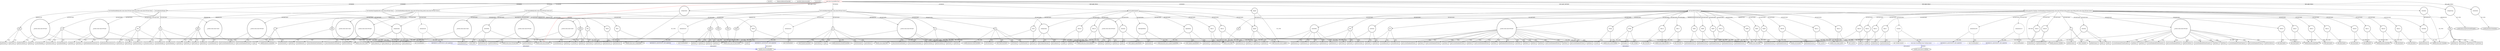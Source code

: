 digraph {
baseInfo[graphId=811,category="extension_graph",isAnonymous=false,possibleRelation=true]
frameworkRelatedTypesInfo[0="javafx.scene.chart.XYChart"]
possibleCollaborationsInfo[0="811~OVERRIDING_METHOD_DECLARATION-INSTANTIATION-~javafx.scene.chart.XYChart ~javafx.event.EventHandler ~false~true",1="811~OVERRIDING_METHOD_DECLARATION-INSTANTIATION-~javafx.scene.chart.XYChart ~javafx.scene.layout.GridPane ~false~false",2="811~CLIENT_METHOD_DECLARATION-INSTANTIATION-~javafx.scene.chart.XYChart ~javafx.event.EventHandler ~false~true"]
locationInfo[projectName="LichuanLu-ShunUI-FX",filePath="/LichuanLu-ShunUI-FX/ShunUI-FX-master/src/view/chart/StackedBarChart.java",contextSignature="StackedBarChart",graphId="811"]
0[label="view.chart.StackedBarChart",vertexType="ROOT_CLIENT_CLASS_DECLARATION",isFrameworkType=false,color=red]
1[label="javafx.scene.chart.XYChart",vertexType="FRAMEWORK_CLASS_TYPE",isFrameworkType=true,peripheries=2]
2[label="categoryAxis",vertexType="FIELD_DECLARATION",isFrameworkType=true,peripheries=2,shape=circle]
3[label="javafx.scene.chart.CategoryAxis",vertexType="FRAMEWORK_CLASS_TYPE",isFrameworkType=true,peripheries=2]
4[label="categoryGap",vertexType="FIELD_DECLARATION",isFrameworkType=true,peripheries=2,shape=circle]
5[label="javafx.beans.property.DoubleProperty",vertexType="FRAMEWORK_CLASS_TYPE",isFrameworkType=true,peripheries=2]
6[label="legend",vertexType="FIELD_DECLARATION",isFrameworkType=true,peripheries=2,shape=circle]
7[label="com.sun.javafx.charts.Legend",vertexType="FRAMEWORK_CLASS_TYPE",isFrameworkType=true,peripheries=2]
8[label="orientation",vertexType="FIELD_DECLARATION",isFrameworkType=true,peripheries=2,shape=circle]
9[label="javafx.geometry.Orientation",vertexType="FRAMEWORK_CLASS_TYPE",isFrameworkType=true,peripheries=2]
10[label="valueAxis",vertexType="FIELD_DECLARATION",isFrameworkType=true,peripheries=2,shape=circle]
11[label="javafx.scene.chart.ValueAxis",vertexType="FRAMEWORK_CLASS_TYPE",isFrameworkType=true,peripheries=2]
12[label="void dataItemAdded(javafx.scene.chart.XYChart.Series,int,javafx.scene.chart.XYChart.Data)",vertexType="OVERRIDING_METHOD_DECLARATION",isFrameworkType=false,shape=box]
13[label="series",vertexType="PARAMETER_DECLARATION",isFrameworkType=true,peripheries=2]
14[label="javafx.scene.chart.XYChart.Series",vertexType="FRAMEWORK_CLASS_TYPE",isFrameworkType=true,peripheries=2]
15[label="item",vertexType="PARAMETER_DECLARATION",isFrameworkType=true,peripheries=2]
16[label="javafx.scene.chart.XYChart.Data",vertexType="FRAMEWORK_CLASS_TYPE",isFrameworkType=true,peripheries=2]
18[label="getXValue()",vertexType="INSIDE_CALL",isFrameworkType=true,peripheries=2,shape=box]
20[label="getYValue()",vertexType="INSIDE_CALL",isFrameworkType=true,peripheries=2,shape=box]
21[label="_:javafx.scene.chart.XYChart",vertexType="VARIABLE_EXPRESION",isFrameworkType=true,peripheries=2,shape=circle]
22[label="getData()",vertexType="INSIDE_CALL",isFrameworkType=true,peripheries=2,shape=box]
24[label="_:javafx.scene.chart.Chart",vertexType="VARIABLE_EXPRESION",isFrameworkType=true,peripheries=2,shape=circle]
26[label="javafx.scene.chart.Chart",vertexType="FRAMEWORK_CLASS_TYPE",isFrameworkType=true,peripheries=2]
25[label="shouldAnimate()",vertexType="INSIDE_CALL",isFrameworkType=true,peripheries=2,shape=box]
28[label="getPlotChildren()",vertexType="INSIDE_CALL",isFrameworkType=true,peripheries=2,shape=box]
29[label="void dataItemRemoved(javafx.scene.chart.XYChart.Data,javafx.scene.chart.XYChart.Series)",vertexType="OVERRIDING_METHOD_DECLARATION",isFrameworkType=false,shape=box]
30[label="item",vertexType="PARAMETER_DECLARATION",isFrameworkType=true,peripheries=2]
32[label="series",vertexType="PARAMETER_DECLARATION",isFrameworkType=true,peripheries=2]
35[label="getNode()",vertexType="INSIDE_CALL",isFrameworkType=true,peripheries=2,shape=box]
36[label="_:javafx.scene.chart.Chart",vertexType="VARIABLE_EXPRESION",isFrameworkType=true,peripheries=2,shape=circle]
37[label="shouldAnimate()",vertexType="INSIDE_CALL",isFrameworkType=true,peripheries=2,shape=box]
39[label="t",vertexType="VARIABLE_EXPRESION",isFrameworkType=true,peripheries=2,shape=circle]
41[label="javafx.animation.Animation",vertexType="FRAMEWORK_CLASS_TYPE",isFrameworkType=true,peripheries=2]
40[label="setOnFinished()",vertexType="INSIDE_CALL",isFrameworkType=true,peripheries=2,shape=box]
43[label="anonymous8",vertexType="VARIABLE_EXPRESION",isFrameworkType=false,shape=circle]
44[label="REFERENCE_ANONYMOUS_DECLARATION",vertexType="REFERENCE_ANONYMOUS_DECLARATION",isFrameworkType=false,color=blue]
45[label="javafx.event.EventHandler",vertexType="FRAMEWORK_INTERFACE_TYPE",isFrameworkType=true,peripheries=2]
42[label="new EventHandler()",vertexType="CONSTRUCTOR_CALL",isFrameworkType=false]
46[label="_:javafx.scene.chart.XYChart",vertexType="VARIABLE_EXPRESION",isFrameworkType=true,peripheries=2,shape=circle]
47[label="removeDataItemFromDisplay()",vertexType="INSIDE_CALL",isFrameworkType=true,peripheries=2,shape=box]
50[label="play()",vertexType="INSIDE_CALL",isFrameworkType=true,peripheries=2,shape=box]
52[label="getPlotChildren()",vertexType="INSIDE_CALL",isFrameworkType=true,peripheries=2,shape=box]
54[label="removeDataItemFromDisplay()",vertexType="INSIDE_CALL",isFrameworkType=true,peripheries=2,shape=box]
55[label="void dataItemChanged(javafx.scene.chart.XYChart.Data)",vertexType="OVERRIDING_METHOD_DECLARATION",isFrameworkType=false,shape=box]
56[label="item",vertexType="PARAMETER_DECLARATION",isFrameworkType=true,peripheries=2]
59[label="getYValue()",vertexType="INSIDE_CALL",isFrameworkType=true,peripheries=2,shape=box]
60[label="_:javafx.scene.chart.XYChart",vertexType="VARIABLE_EXPRESION",isFrameworkType=true,peripheries=2,shape=circle]
61[label="getCurrentDisplayedYValue()",vertexType="INSIDE_CALL",isFrameworkType=true,peripheries=2,shape=box]
64[label="getXValue()",vertexType="INSIDE_CALL",isFrameworkType=true,peripheries=2,shape=box]
66[label="getCurrentDisplayedXValue()",vertexType="INSIDE_CALL",isFrameworkType=true,peripheries=2,shape=box]
67[label="VAR17",vertexType="VARIABLE_EXPRESION",isFrameworkType=true,peripheries=2,shape=circle]
69[label="javafx.scene.Node",vertexType="FRAMEWORK_CLASS_TYPE",isFrameworkType=true,peripheries=2]
68[label="getStyleClass()",vertexType="INSIDE_CALL",isFrameworkType=true,peripheries=2,shape=box]
71[label="getNode()",vertexType="INSIDE_CALL",isFrameworkType=true,peripheries=2,shape=box]
72[label="VAR19",vertexType="VARIABLE_EXPRESION",isFrameworkType=true,peripheries=2,shape=circle]
73[label="getStyleClass()",vertexType="INSIDE_CALL",isFrameworkType=true,peripheries=2,shape=box]
76[label="getNode()",vertexType="INSIDE_CALL",isFrameworkType=true,peripheries=2,shape=box]
77[label="void seriesAdded(javafx.scene.chart.XYChart.Series,int)",vertexType="OVERRIDING_METHOD_DECLARATION",isFrameworkType=false,shape=box]
78[label="series",vertexType="PARAMETER_DECLARATION",isFrameworkType=true,peripheries=2]
81[label="getData()",vertexType="INSIDE_CALL",isFrameworkType=true,peripheries=2,shape=box]
83[label="getData()",vertexType="INSIDE_CALL",isFrameworkType=true,peripheries=2,shape=box]
84[label="item",vertexType="VARIABLE_EXPRESION",isFrameworkType=true,peripheries=2,shape=circle]
85[label="getXValue()",vertexType="INSIDE_CALL",isFrameworkType=true,peripheries=2,shape=box]
88[label="getYValue()",vertexType="INSIDE_CALL",isFrameworkType=true,peripheries=2,shape=box]
89[label="_:javafx.scene.chart.Chart",vertexType="VARIABLE_EXPRESION",isFrameworkType=true,peripheries=2,shape=circle]
90[label="shouldAnimate()",vertexType="INSIDE_CALL",isFrameworkType=true,peripheries=2,shape=box]
92[label="_:javafx.scene.chart.XYChart",vertexType="VARIABLE_EXPRESION",isFrameworkType=true,peripheries=2,shape=circle]
93[label="getPlotChildren()",vertexType="INSIDE_CALL",isFrameworkType=true,peripheries=2,shape=box]
96[label="seriesPath",vertexType="VARIABLE_EXPRESION",isFrameworkType=true,peripheries=2,shape=circle]
97[label="javafx.scene.shape.Path",vertexType="FRAMEWORK_CLASS_TYPE",isFrameworkType=true,peripheries=2]
95[label="new Path()",vertexType="CONSTRUCTOR_CALL",isFrameworkType=true,peripheries=2]
98[label="VAR28",vertexType="VARIABLE_EXPRESION",isFrameworkType=true,peripheries=2,shape=circle]
100[label="javafx.collections.ObservableList",vertexType="FRAMEWORK_INTERFACE_TYPE",isFrameworkType=true,peripheries=2]
99[label="setAll()",vertexType="INSIDE_CALL",isFrameworkType=true,peripheries=2,shape=box]
102[label="getStyleClass()",vertexType="INSIDE_CALL",isFrameworkType=true,peripheries=2,shape=box]
104[label="setNode()",vertexType="INSIDE_CALL",isFrameworkType=true,peripheries=2,shape=box]
106[label="getPlotChildren()",vertexType="INSIDE_CALL",isFrameworkType=true,peripheries=2,shape=box]
107[label="void seriesRemoved(javafx.scene.chart.XYChart.Series)",vertexType="OVERRIDING_METHOD_DECLARATION",isFrameworkType=false,shape=box]
108[label="series",vertexType="PARAMETER_DECLARATION",isFrameworkType=true,peripheries=2]
110[label="_:javafx.scene.chart.Chart",vertexType="VARIABLE_EXPRESION",isFrameworkType=true,peripheries=2,shape=circle]
111[label="shouldAnimate()",vertexType="INSIDE_CALL",isFrameworkType=true,peripheries=2,shape=box]
114[label="pt",vertexType="VARIABLE_EXPRESION",isFrameworkType=true,peripheries=2,shape=circle]
115[label="javafx.animation.ParallelTransition",vertexType="FRAMEWORK_CLASS_TYPE",isFrameworkType=true,peripheries=2]
113[label="new ParallelTransition()",vertexType="CONSTRUCTOR_CALL",isFrameworkType=true,peripheries=2]
117[label="setOnFinished()",vertexType="INSIDE_CALL",isFrameworkType=true,peripheries=2,shape=box]
119[label="anonymous35",vertexType="VARIABLE_EXPRESION",isFrameworkType=false,shape=circle]
120[label="REFERENCE_ANONYMOUS_DECLARATION",vertexType="REFERENCE_ANONYMOUS_DECLARATION",isFrameworkType=false,color=blue]
118[label="new EventHandler()",vertexType="CONSTRUCTOR_CALL",isFrameworkType=false]
122[label="_:javafx.scene.chart.XYChart",vertexType="VARIABLE_EXPRESION",isFrameworkType=true,peripheries=2,shape=circle]
123[label="removeSeriesFromDisplay()",vertexType="INSIDE_CALL",isFrameworkType=true,peripheries=2,shape=box]
126[label="getData()",vertexType="INSIDE_CALL",isFrameworkType=true,peripheries=2,shape=box]
127[label="d",vertexType="VARIABLE_EXPRESION",isFrameworkType=true,peripheries=2,shape=circle]
128[label="getNode()",vertexType="INSIDE_CALL",isFrameworkType=true,peripheries=2,shape=box]
131[label="getData()",vertexType="INSIDE_CALL",isFrameworkType=true,peripheries=2,shape=box]
133[label="getData()",vertexType="INSIDE_CALL",isFrameworkType=true,peripheries=2,shape=box]
135[label="getChildren()",vertexType="INSIDE_CALL",isFrameworkType=true,peripheries=2,shape=box]
137[label="ft",vertexType="VARIABLE_EXPRESION",isFrameworkType=true,peripheries=2,shape=circle]
138[label="javafx.animation.FadeTransition",vertexType="FRAMEWORK_CLASS_TYPE",isFrameworkType=true,peripheries=2]
136[label="new FadeTransition()",vertexType="CONSTRUCTOR_CALL",isFrameworkType=true,peripheries=2]
139[label="Duration",vertexType="VARIABLE_EXPRESION",isFrameworkType=true,peripheries=2,shape=circle]
141[label="javafx.util.Duration",vertexType="FRAMEWORK_CLASS_TYPE",isFrameworkType=true,peripheries=2]
140[label="millis()",vertexType="INSIDE_CALL",isFrameworkType=true,peripheries=2,shape=box]
143[label="setFromValue()",vertexType="INSIDE_CALL",isFrameworkType=true,peripheries=2,shape=box]
145[label="setToValue()",vertexType="INSIDE_CALL",isFrameworkType=true,peripheries=2,shape=box]
147[label="setOnFinished()",vertexType="INSIDE_CALL",isFrameworkType=true,peripheries=2,shape=box]
149[label="anonymous47",vertexType="VARIABLE_EXPRESION",isFrameworkType=false,shape=circle]
150[label="REFERENCE_ANONYMOUS_DECLARATION",vertexType="REFERENCE_ANONYMOUS_DECLARATION",isFrameworkType=false,color=blue]
148[label="new EventHandler()",vertexType="CONSTRUCTOR_CALL",isFrameworkType=false]
153[label="getPlotChildren()",vertexType="INSIDE_CALL",isFrameworkType=true,peripheries=2,shape=box]
155[label="getChildren()",vertexType="INSIDE_CALL",isFrameworkType=true,peripheries=2,shape=box]
157[label="play()",vertexType="INSIDE_CALL",isFrameworkType=true,peripheries=2,shape=box]
159[label="getData()",vertexType="INSIDE_CALL",isFrameworkType=true,peripheries=2,shape=box]
161[label="getNode()",vertexType="INSIDE_CALL",isFrameworkType=true,peripheries=2,shape=box]
163[label="getPlotChildren()",vertexType="INSIDE_CALL",isFrameworkType=true,peripheries=2,shape=box]
165[label="removeSeriesFromDisplay()",vertexType="INSIDE_CALL",isFrameworkType=true,peripheries=2,shape=box]
166[label="void updateAxisRange()",vertexType="OVERRIDING_METHOD_DECLARATION",isFrameworkType=false,shape=box]
167[label="_:javafx.scene.chart.XYChart",vertexType="VARIABLE_EXPRESION",isFrameworkType=true,peripheries=2,shape=circle]
168[label="getXAxis()",vertexType="INSIDE_CALL",isFrameworkType=true,peripheries=2,shape=box]
171[label="getYAxis()",vertexType="INSIDE_CALL",isFrameworkType=true,peripheries=2,shape=box]
172[label="xa",vertexType="VARIABLE_EXPRESION",isFrameworkType=true,peripheries=2,shape=circle]
174[label="javafx.scene.chart.Axis",vertexType="FRAMEWORK_CLASS_TYPE",isFrameworkType=true,peripheries=2]
173[label="isAutoRanging()",vertexType="INSIDE_CALL",isFrameworkType=true,peripheries=2,shape=box]
175[label="categoryAxis",vertexType="VARIABLE_EXPRESION",isFrameworkType=true,peripheries=2,shape=circle]
176[label="getCategories()",vertexType="INSIDE_CALL",isFrameworkType=true,peripheries=2,shape=box]
179[label="getCategories()",vertexType="INSIDE_CALL",isFrameworkType=true,peripheries=2,shape=box]
181[label="getDisplayedSeriesIterator()",vertexType="INSIDE_CALL",isFrameworkType=true,peripheries=2,shape=box]
183[label="toNumericValue()",vertexType="INSIDE_CALL",isFrameworkType=true,peripheries=2,shape=box]
184[label="item",vertexType="VARIABLE_EXPRESION",isFrameworkType=true,peripheries=2,shape=circle]
185[label="getXValue()",vertexType="INSIDE_CALL",isFrameworkType=true,peripheries=2,shape=box]
188[label="invalidateRange()",vertexType="INSIDE_CALL",isFrameworkType=true,peripheries=2,shape=box]
189[label="ya",vertexType="VARIABLE_EXPRESION",isFrameworkType=true,peripheries=2,shape=circle]
190[label="isAutoRanging()",vertexType="INSIDE_CALL",isFrameworkType=true,peripheries=2,shape=box]
193[label="getCategories()",vertexType="INSIDE_CALL",isFrameworkType=true,peripheries=2,shape=box]
195[label="getCategories()",vertexType="INSIDE_CALL",isFrameworkType=true,peripheries=2,shape=box]
197[label="getDisplayedSeriesIterator()",vertexType="INSIDE_CALL",isFrameworkType=true,peripheries=2,shape=box]
199[label="toNumericValue()",vertexType="INSIDE_CALL",isFrameworkType=true,peripheries=2,shape=box]
201[label="getYValue()",vertexType="INSIDE_CALL",isFrameworkType=true,peripheries=2,shape=box]
203[label="getExtraValue()",vertexType="INSIDE_CALL",isFrameworkType=true,peripheries=2,shape=box]
205[label="invalidateRange()",vertexType="INSIDE_CALL",isFrameworkType=true,peripheries=2,shape=box]
206[label="void layoutPlotChildren()",vertexType="OVERRIDING_METHOD_DECLARATION",isFrameworkType=false,shape=box]
207[label="categoryAxis",vertexType="VARIABLE_EXPRESION",isFrameworkType=true,peripheries=2,shape=circle]
208[label="getCategorySpacing()",vertexType="INSIDE_CALL",isFrameworkType=true,peripheries=2,shape=box]
210[label="valueAxis",vertexType="VARIABLE_EXPRESION",isFrameworkType=true,peripheries=2,shape=circle]
211[label="getZeroPosition()",vertexType="INSIDE_CALL",isFrameworkType=true,peripheries=2,shape=box]
213[label="_:javafx.scene.chart.XYChart",vertexType="VARIABLE_EXPRESION",isFrameworkType=true,peripheries=2,shape=circle]
214[label="getData()",vertexType="INSIDE_CALL",isFrameworkType=true,peripheries=2,shape=box]
217[label="getData()",vertexType="INSIDE_CALL",isFrameworkType=true,peripheries=2,shape=box]
218[label="catSeries",vertexType="VARIABLE_EXPRESION",isFrameworkType=true,peripheries=2,shape=circle]
219[label="getNode()",vertexType="INSIDE_CALL",isFrameworkType=true,peripheries=2,shape=box]
222[label="getNode()",vertexType="INSIDE_CALL",isFrameworkType=true,peripheries=2,shape=box]
223[label="seriesPath",vertexType="VARIABLE_EXPRESION",isFrameworkType=true,peripheries=2,shape=circle]
224[label="getElements()",vertexType="INSIDE_CALL",isFrameworkType=true,peripheries=2,shape=box]
227[label="getCategories()",vertexType="INSIDE_CALL",isFrameworkType=true,peripheries=2,shape=box]
229[label="getDisplayedSeriesIterator()",vertexType="INSIDE_CALL",isFrameworkType=true,peripheries=2,shape=box]
230[label="VAR81",vertexType="VARIABLE_EXPRESION",isFrameworkType=true,peripheries=2,shape=circle]
231[label="getDisplayPosition()",vertexType="INSIDE_CALL",isFrameworkType=true,peripheries=2,shape=box]
234[label="getXAxis()",vertexType="INSIDE_CALL",isFrameworkType=true,peripheries=2,shape=box]
236[label="getCurrentDisplayedXValue()",vertexType="INSIDE_CALL",isFrameworkType=true,peripheries=2,shape=box]
237[label="VAR84",vertexType="VARIABLE_EXPRESION",isFrameworkType=true,peripheries=2,shape=circle]
238[label="getDisplayPosition()",vertexType="INSIDE_CALL",isFrameworkType=true,peripheries=2,shape=box]
241[label="getYAxis()",vertexType="INSIDE_CALL",isFrameworkType=true,peripheries=2,shape=box]
243[label="getCurrentDisplayedYValue()",vertexType="INSIDE_CALL",isFrameworkType=true,peripheries=2,shape=box]
244[label="item",vertexType="VARIABLE_EXPRESION",isFrameworkType=true,peripheries=2,shape=circle]
245[label="getNode()",vertexType="INSIDE_CALL",isFrameworkType=true,peripheries=2,shape=box]
248[label="getExtraValue()",vertexType="INSIDE_CALL",isFrameworkType=true,peripheries=2,shape=box]
249[label="VAR89",vertexType="VARIABLE_EXPRESION",isFrameworkType=true,peripheries=2,shape=circle]
250[label="getDisplayPosition()",vertexType="INSIDE_CALL",isFrameworkType=true,peripheries=2,shape=box]
253[label="getXAxis()",vertexType="INSIDE_CALL",isFrameworkType=true,peripheries=2,shape=box]
255[label="getCurrentDisplayedXValue()",vertexType="INSIDE_CALL",isFrameworkType=true,peripheries=2,shape=box]
256[label="VAR92",vertexType="VARIABLE_EXPRESION",isFrameworkType=true,peripheries=2,shape=circle]
257[label="getDisplayPosition()",vertexType="INSIDE_CALL",isFrameworkType=true,peripheries=2,shape=box]
260[label="getYAxis()",vertexType="INSIDE_CALL",isFrameworkType=true,peripheries=2,shape=box]
262[label="getCurrentDisplayedYValue()",vertexType="INSIDE_CALL",isFrameworkType=true,peripheries=2,shape=box]
263[label="VAR95",vertexType="VARIABLE_EXPRESION",isFrameworkType=true,peripheries=2,shape=circle]
264[label="getDisplayPosition()",vertexType="INSIDE_CALL",isFrameworkType=true,peripheries=2,shape=box]
267[label="getYAxis()",vertexType="INSIDE_CALL",isFrameworkType=true,peripheries=2,shape=box]
269[label="getCurrentDisplayedYValue()",vertexType="INSIDE_CALL",isFrameworkType=true,peripheries=2,shape=box]
270[label="VAR98",vertexType="VARIABLE_EXPRESION",isFrameworkType=true,peripheries=2,shape=circle]
271[label="getDisplayPosition()",vertexType="INSIDE_CALL",isFrameworkType=true,peripheries=2,shape=box]
274[label="getXAxis()",vertexType="INSIDE_CALL",isFrameworkType=true,peripheries=2,shape=box]
276[label="getCurrentDisplayedXValue()",vertexType="INSIDE_CALL",isFrameworkType=true,peripheries=2,shape=box]
277[label="bar",vertexType="VARIABLE_EXPRESION",isFrameworkType=true,peripheries=2,shape=circle]
278[label="resizeRelocate()",vertexType="INSIDE_CALL",isFrameworkType=true,peripheries=2,shape=box]
281[label="resizeRelocate()",vertexType="INSIDE_CALL",isFrameworkType=true,peripheries=2,shape=box]
283[label="tooltip",vertexType="VARIABLE_EXPRESION",isFrameworkType=true,peripheries=2,shape=circle]
284[label="javafx.scene.control.Tooltip",vertexType="FRAMEWORK_CLASS_TYPE",isFrameworkType=true,peripheries=2]
282[label="new Tooltip()",vertexType="CONSTRUCTOR_CALL",isFrameworkType=true,peripheries=2]
286[label="tcontent",vertexType="VARIABLE_EXPRESION",isFrameworkType=false,shape=circle]
287[label="view.chart.StackedBarChart.TooltipContent",vertexType="REFERENCE_CLIENT_CLASS_DECLARATION",isFrameworkType=false,color=blue]
288[label="javafx.scene.layout.GridPane",vertexType="FRAMEWORK_CLASS_TYPE",isFrameworkType=true,peripheries=2]
285[label="new TooltipContent()",vertexType="CONSTRUCTOR_CALL",isFrameworkType=false]
290[label="getYValue()",vertexType="INSIDE_CALL",isFrameworkType=true,peripheries=2,shape=box]
292[label="setGraphic()",vertexType="INSIDE_CALL",isFrameworkType=true,peripheries=2,shape=box]
293[label="Tooltip",vertexType="VARIABLE_EXPRESION",isFrameworkType=true,peripheries=2,shape=circle]
294[label="install()",vertexType="INSIDE_CALL",isFrameworkType=true,peripheries=2,shape=box]
296[label="VAR108",vertexType="VARIABLE_EXPRESION",isFrameworkType=true,peripheries=2,shape=circle]
297[label="getDisplayPosition()",vertexType="INSIDE_CALL",isFrameworkType=true,peripheries=2,shape=box]
300[label="getYAxis()",vertexType="INSIDE_CALL",isFrameworkType=true,peripheries=2,shape=box]
301[label="VAR110",vertexType="VARIABLE_EXPRESION",isFrameworkType=true,peripheries=2,shape=circle]
302[label="getDisplayPosition()",vertexType="INSIDE_CALL",isFrameworkType=true,peripheries=2,shape=box]
305[label="getYAxis()",vertexType="INSIDE_CALL",isFrameworkType=true,peripheries=2,shape=box]
307[label="getElements()",vertexType="INSIDE_CALL",isFrameworkType=true,peripheries=2,shape=box]
309[label="VAR113",vertexType="VARIABLE_EXPRESION",isFrameworkType=true,peripheries=2,shape=circle]
310[label="javafx.scene.shape.MoveTo",vertexType="FRAMEWORK_CLASS_TYPE",isFrameworkType=true,peripheries=2]
308[label="new MoveTo()",vertexType="CONSTRUCTOR_CALL",isFrameworkType=true,peripheries=2]
312[label="getElements()",vertexType="INSIDE_CALL",isFrameworkType=true,peripheries=2,shape=box]
314[label="VAR115",vertexType="VARIABLE_EXPRESION",isFrameworkType=true,peripheries=2,shape=circle]
315[label="javafx.scene.shape.LineTo",vertexType="FRAMEWORK_CLASS_TYPE",isFrameworkType=true,peripheries=2]
313[label="new LineTo()",vertexType="CONSTRUCTOR_CALL",isFrameworkType=true,peripheries=2]
317[label="getElements()",vertexType="INSIDE_CALL",isFrameworkType=true,peripheries=2,shape=box]
319[label="VAR117",vertexType="VARIABLE_EXPRESION",isFrameworkType=true,peripheries=2,shape=circle]
318[label="new MoveTo()",vertexType="CONSTRUCTOR_CALL",isFrameworkType=true,peripheries=2]
322[label="getElements()",vertexType="INSIDE_CALL",isFrameworkType=true,peripheries=2,shape=box]
324[label="VAR119",vertexType="VARIABLE_EXPRESION",isFrameworkType=true,peripheries=2,shape=circle]
323[label="new LineTo()",vertexType="CONSTRUCTOR_CALL",isFrameworkType=true,peripheries=2]
326[label="void updateLegend()",vertexType="OVERRIDING_METHOD_DECLARATION",isFrameworkType=false,shape=box]
327[label="legend",vertexType="VARIABLE_EXPRESION",isFrameworkType=true,peripheries=2,shape=circle]
328[label="getItems()",vertexType="INSIDE_CALL",isFrameworkType=true,peripheries=2,shape=box]
330[label="_:javafx.scene.chart.XYChart",vertexType="VARIABLE_EXPRESION",isFrameworkType=true,peripheries=2,shape=circle]
331[label="getData()",vertexType="INSIDE_CALL",isFrameworkType=true,peripheries=2,shape=box]
334[label="getData()",vertexType="INSIDE_CALL",isFrameworkType=true,peripheries=2,shape=box]
336[label="getData()",vertexType="INSIDE_CALL",isFrameworkType=true,peripheries=2,shape=box]
338[label="legenditem",vertexType="VARIABLE_EXPRESION",isFrameworkType=true,peripheries=2,shape=circle]
339[label="com.sun.javafx.charts.Legend.LegendItem",vertexType="FRAMEWORK_CLASS_TYPE",isFrameworkType=true,peripheries=2]
337[label="new Legend.LegendItem()",vertexType="CONSTRUCTOR_CALL",isFrameworkType=true,peripheries=2]
340[label="series",vertexType="VARIABLE_EXPRESION",isFrameworkType=true,peripheries=2,shape=circle]
341[label="getName()",vertexType="INSIDE_CALL",isFrameworkType=true,peripheries=2,shape=box]
343[label="VAR126",vertexType="VARIABLE_EXPRESION",isFrameworkType=true,peripheries=2,shape=circle]
344[label="addAll()",vertexType="INSIDE_CALL",isFrameworkType=true,peripheries=2,shape=box]
346[label="VAR127",vertexType="VARIABLE_EXPRESION",isFrameworkType=true,peripheries=2,shape=circle]
347[label="getStyleClass()",vertexType="INSIDE_CALL",isFrameworkType=true,peripheries=2,shape=box]
350[label="getSymbol()",vertexType="INSIDE_CALL",isFrameworkType=true,peripheries=2,shape=box]
352[label="lineLegenditem",vertexType="VARIABLE_EXPRESION",isFrameworkType=true,peripheries=2,shape=circle]
351[label="new Legend.LegendItem()",vertexType="CONSTRUCTOR_CALL",isFrameworkType=true,peripheries=2]
354[label="VAR130",vertexType="VARIABLE_EXPRESION",isFrameworkType=true,peripheries=2,shape=circle]
355[label="addAll()",vertexType="INSIDE_CALL",isFrameworkType=true,peripheries=2,shape=box]
357[label="VAR131",vertexType="VARIABLE_EXPRESION",isFrameworkType=true,peripheries=2,shape=circle]
358[label="getStyleClass()",vertexType="INSIDE_CALL",isFrameworkType=true,peripheries=2,shape=box]
361[label="getSymbol()",vertexType="INSIDE_CALL",isFrameworkType=true,peripheries=2,shape=box]
363[label="getItems()",vertexType="INSIDE_CALL",isFrameworkType=true,peripheries=2,shape=box]
365[label="getItems()",vertexType="INSIDE_CALL",isFrameworkType=true,peripheries=2,shape=box]
523[label="javafx.animation.Timeline createDataRemoveTimeline(javafx.scene.chart.XYChart.Data,javafx.scene.Node,javafx.scene.chart.XYChart.Series)",vertexType="CLIENT_METHOD_DECLARATION",isFrameworkType=false,shape=box]
524[label="javafx.animation.Timeline",vertexType="FRAMEWORK_CLASS_TYPE",isFrameworkType=true,peripheries=2]
525[label="item",vertexType="PARAMETER_DECLARATION",isFrameworkType=true,peripheries=2]
527[label="bar",vertexType="PARAMETER_DECLARATION",isFrameworkType=true,peripheries=2]
529[label="series",vertexType="PARAMETER_DECLARATION",isFrameworkType=true,peripheries=2]
532[label="t",vertexType="VARIABLE_EXPRESION",isFrameworkType=true,peripheries=2,shape=circle]
531[label="new Timeline()",vertexType="CONSTRUCTOR_CALL",isFrameworkType=true,peripheries=2]
535[label="setYValue()",vertexType="INSIDE_CALL",isFrameworkType=true,peripheries=2,shape=box]
536[label="VAR197",vertexType="VARIABLE_EXPRESION",isFrameworkType=true,peripheries=2,shape=circle]
537[label="toRealValue()",vertexType="INSIDE_CALL",isFrameworkType=true,peripheries=2,shape=box]
539[label="_:javafx.scene.chart.XYChart",vertexType="VARIABLE_EXPRESION",isFrameworkType=true,peripheries=2,shape=circle]
540[label="getYAxis()",vertexType="INSIDE_CALL",isFrameworkType=true,peripheries=2,shape=box]
542[label="VAR199",vertexType="VARIABLE_EXPRESION",isFrameworkType=true,peripheries=2,shape=circle]
543[label="getZeroPosition()",vertexType="INSIDE_CALL",isFrameworkType=true,peripheries=2,shape=box]
546[label="getYAxis()",vertexType="INSIDE_CALL",isFrameworkType=true,peripheries=2,shape=box]
547[label="VAR201",vertexType="VARIABLE_EXPRESION",isFrameworkType=true,peripheries=2,shape=circle]
548[label="addAll()",vertexType="INSIDE_CALL",isFrameworkType=true,peripheries=2,shape=box]
551[label="getKeyFrames()",vertexType="INSIDE_CALL",isFrameworkType=true,peripheries=2,shape=box]
553[label="VAR203",vertexType="VARIABLE_EXPRESION",isFrameworkType=true,peripheries=2,shape=circle]
554[label="javafx.animation.KeyFrame",vertexType="FRAMEWORK_CLASS_TYPE",isFrameworkType=true,peripheries=2]
552[label="new KeyFrame()",vertexType="CONSTRUCTOR_CALL",isFrameworkType=true,peripheries=2]
556[label="VAR204",vertexType="VARIABLE_EXPRESION",isFrameworkType=true,peripheries=2,shape=circle]
557[label="javafx.animation.KeyValue",vertexType="FRAMEWORK_CLASS_TYPE",isFrameworkType=true,peripheries=2]
555[label="new KeyValue()",vertexType="CONSTRUCTOR_CALL",isFrameworkType=true,peripheries=2]
559[label="currentDisplayedYValueProperty()",vertexType="INSIDE_CALL",isFrameworkType=true,peripheries=2,shape=box]
561[label="getCurrentDisplayedYValue()",vertexType="INSIDE_CALL",isFrameworkType=true,peripheries=2,shape=box]
563[label="VAR207",vertexType="VARIABLE_EXPRESION",isFrameworkType=true,peripheries=2,shape=circle]
562[label="new KeyFrame()",vertexType="CONSTRUCTOR_CALL",isFrameworkType=true,peripheries=2]
565[label="Duration",vertexType="VARIABLE_EXPRESION",isFrameworkType=true,peripheries=2,shape=circle]
566[label="millis()",vertexType="INSIDE_CALL",isFrameworkType=true,peripheries=2,shape=box]
569[label="anonymous209",vertexType="VARIABLE_EXPRESION",isFrameworkType=false,shape=circle]
570[label="REFERENCE_ANONYMOUS_DECLARATION",vertexType="REFERENCE_ANONYMOUS_DECLARATION",isFrameworkType=false,color=blue]
568[label="new EventHandler()",vertexType="CONSTRUCTOR_CALL",isFrameworkType=false]
573[label="getPlotChildren()",vertexType="INSIDE_CALL",isFrameworkType=true,peripheries=2,shape=box]
575[label="VAR211",vertexType="VARIABLE_EXPRESION",isFrameworkType=true,peripheries=2,shape=circle]
574[label="new KeyValue()",vertexType="CONSTRUCTOR_CALL",isFrameworkType=true,peripheries=2]
578[label="currentDisplayedYValueProperty()",vertexType="INSIDE_CALL",isFrameworkType=true,peripheries=2,shape=box]
580[label="getYValue()",vertexType="INSIDE_CALL",isFrameworkType=true,peripheries=2,shape=box]
582[label="setXValue()",vertexType="INSIDE_CALL",isFrameworkType=true,peripheries=2,shape=box]
583[label="VAR215",vertexType="VARIABLE_EXPRESION",isFrameworkType=true,peripheries=2,shape=circle]
584[label="toRealValue()",vertexType="INSIDE_CALL",isFrameworkType=true,peripheries=2,shape=box]
587[label="getXAxis()",vertexType="INSIDE_CALL",isFrameworkType=true,peripheries=2,shape=box]
588[label="VAR217",vertexType="VARIABLE_EXPRESION",isFrameworkType=true,peripheries=2,shape=circle]
589[label="getZeroPosition()",vertexType="INSIDE_CALL",isFrameworkType=true,peripheries=2,shape=box]
592[label="getXAxis()",vertexType="INSIDE_CALL",isFrameworkType=true,peripheries=2,shape=box]
593[label="VAR219",vertexType="VARIABLE_EXPRESION",isFrameworkType=true,peripheries=2,shape=circle]
594[label="addAll()",vertexType="INSIDE_CALL",isFrameworkType=true,peripheries=2,shape=box]
597[label="getKeyFrames()",vertexType="INSIDE_CALL",isFrameworkType=true,peripheries=2,shape=box]
599[label="VAR221",vertexType="VARIABLE_EXPRESION",isFrameworkType=true,peripheries=2,shape=circle]
598[label="new KeyFrame()",vertexType="CONSTRUCTOR_CALL",isFrameworkType=true,peripheries=2]
602[label="VAR222",vertexType="VARIABLE_EXPRESION",isFrameworkType=true,peripheries=2,shape=circle]
601[label="new KeyValue()",vertexType="CONSTRUCTOR_CALL",isFrameworkType=true,peripheries=2]
605[label="currentDisplayedXValueProperty()",vertexType="INSIDE_CALL",isFrameworkType=true,peripheries=2,shape=box]
607[label="getCurrentDisplayedXValue()",vertexType="INSIDE_CALL",isFrameworkType=true,peripheries=2,shape=box]
609[label="VAR225",vertexType="VARIABLE_EXPRESION",isFrameworkType=true,peripheries=2,shape=circle]
608[label="new KeyFrame()",vertexType="CONSTRUCTOR_CALL",isFrameworkType=true,peripheries=2]
612[label="millis()",vertexType="INSIDE_CALL",isFrameworkType=true,peripheries=2,shape=box]
614[label="anonymous227",vertexType="VARIABLE_EXPRESION",isFrameworkType=false,shape=circle]
615[label="REFERENCE_ANONYMOUS_DECLARATION",vertexType="REFERENCE_ANONYMOUS_DECLARATION",isFrameworkType=false,color=blue]
613[label="new EventHandler()",vertexType="CONSTRUCTOR_CALL",isFrameworkType=false]
618[label="getPlotChildren()",vertexType="INSIDE_CALL",isFrameworkType=true,peripheries=2,shape=box]
620[label="VAR229",vertexType="VARIABLE_EXPRESION",isFrameworkType=true,peripheries=2,shape=circle]
619[label="new KeyValue()",vertexType="CONSTRUCTOR_CALL",isFrameworkType=true,peripheries=2]
623[label="currentDisplayedXValueProperty()",vertexType="INSIDE_CALL",isFrameworkType=true,peripheries=2,shape=box]
625[label="getXValue()",vertexType="INSIDE_CALL",isFrameworkType=true,peripheries=2,shape=box]
0->1[label="EXTEND",color=red]
0->2[label="DECLARE_FIELD"]
2->3[label="OF_TYPE"]
0->4[label="DECLARE_FIELD"]
4->5[label="OF_TYPE"]
0->6[label="DECLARE_FIELD"]
6->7[label="OF_TYPE"]
0->8[label="DECLARE_FIELD"]
8->9[label="OF_TYPE"]
0->10[label="DECLARE_FIELD"]
10->11[label="OF_TYPE"]
0->12[label="OVERRIDE"]
13->14[label="OF_TYPE"]
12->13[label="PARAMETER"]
15->16[label="OF_TYPE"]
12->15[label="PARAMETER"]
15->18[label="CALL"]
15->20[label="CALL"]
12->21[label="INSTANTIATE"]
21->1[label="OF_TYPE"]
21->22[label="CALL"]
12->24[label="INSTANTIATE"]
24->26[label="OF_TYPE"]
24->25[label="CALL"]
21->28[label="CALL"]
0->29[label="OVERRIDE"]
30->16[label="OF_TYPE"]
29->30[label="PARAMETER"]
32->14[label="OF_TYPE"]
29->32[label="PARAMETER"]
30->35[label="CALL"]
29->36[label="INSTANTIATE"]
36->26[label="OF_TYPE"]
36->37[label="CALL"]
29->39[label="INSTANTIATE"]
39->41[label="OF_TYPE"]
39->40[label="CALL"]
29->43[label="INSTANTIATE"]
44->45[label="IMPLEMENT",color=blue]
43->44[label="OF_TYPE"]
43->42[label="CALL"]
29->46[label="INSTANTIATE"]
46->1[label="OF_TYPE"]
46->47[label="CALL"]
39->50[label="CALL"]
46->52[label="CALL"]
46->54[label="CALL"]
0->55[label="OVERRIDE"]
56->16[label="OF_TYPE"]
55->56[label="PARAMETER"]
56->59[label="CALL"]
55->60[label="INSTANTIATE"]
60->1[label="OF_TYPE"]
60->61[label="CALL"]
56->64[label="CALL"]
60->66[label="CALL"]
55->67[label="INSTANTIATE"]
67->69[label="OF_TYPE"]
67->68[label="CALL"]
56->71[label="CALL"]
55->72[label="INSTANTIATE"]
72->69[label="OF_TYPE"]
72->73[label="CALL"]
56->76[label="CALL"]
0->77[label="OVERRIDE"]
78->14[label="OF_TYPE"]
77->78[label="PARAMETER"]
78->81[label="CALL"]
78->83[label="CALL"]
77->84[label="INSTANTIATE"]
84->16[label="OF_TYPE"]
84->85[label="CALL"]
84->88[label="CALL"]
77->89[label="INSTANTIATE"]
89->26[label="OF_TYPE"]
89->90[label="CALL"]
77->92[label="INSTANTIATE"]
92->1[label="OF_TYPE"]
92->93[label="CALL"]
77->96[label="INSTANTIATE"]
96->97[label="OF_TYPE"]
96->95[label="CALL"]
77->98[label="INSTANTIATE"]
98->100[label="OF_TYPE"]
98->99[label="CALL"]
96->102[label="CALL"]
78->104[label="CALL"]
92->106[label="CALL"]
0->107[label="OVERRIDE"]
108->14[label="OF_TYPE"]
107->108[label="PARAMETER"]
107->110[label="INSTANTIATE"]
110->26[label="OF_TYPE"]
110->111[label="CALL"]
107->114[label="INSTANTIATE"]
114->115[label="OF_TYPE"]
114->113[label="CALL"]
114->117[label="CALL"]
107->119[label="INSTANTIATE"]
120->45[label="IMPLEMENT",color=blue]
119->120[label="OF_TYPE"]
119->118[label="CALL"]
107->122[label="INSTANTIATE"]
122->1[label="OF_TYPE"]
122->123[label="CALL"]
108->126[label="CALL"]
107->127[label="INSTANTIATE"]
127->16[label="OF_TYPE"]
127->128[label="CALL"]
108->131[label="CALL"]
108->133[label="CALL"]
114->135[label="CALL"]
107->137[label="INSTANTIATE"]
137->138[label="OF_TYPE"]
137->136[label="CALL"]
107->139[label="INSTANTIATE"]
139->141[label="OF_TYPE"]
139->140[label="CALL"]
137->143[label="CALL"]
137->145[label="CALL"]
137->147[label="CALL"]
107->149[label="INSTANTIATE"]
150->45[label="IMPLEMENT",color=blue]
149->150[label="OF_TYPE"]
149->148[label="CALL"]
122->153[label="CALL"]
114->155[label="CALL"]
114->157[label="CALL"]
108->159[label="CALL"]
127->161[label="CALL"]
122->163[label="CALL"]
122->165[label="CALL"]
0->166[label="OVERRIDE"]
166->167[label="INSTANTIATE"]
167->1[label="OF_TYPE"]
167->168[label="CALL"]
167->171[label="CALL"]
166->172[label="INSTANTIATE"]
172->174[label="OF_TYPE"]
172->173[label="CALL"]
166->175[label="INSTANTIATE"]
2->175[label="REFERENCE"]
175->3[label="OF_TYPE"]
175->176[label="CALL"]
175->179[label="CALL"]
167->181[label="CALL"]
172->183[label="CALL"]
166->184[label="INSTANTIATE"]
184->16[label="OF_TYPE"]
184->185[label="CALL"]
172->188[label="CALL"]
166->189[label="INSTANTIATE"]
189->174[label="OF_TYPE"]
189->190[label="CALL"]
175->193[label="CALL"]
175->195[label="CALL"]
167->197[label="CALL"]
189->199[label="CALL"]
184->201[label="CALL"]
184->203[label="CALL"]
189->205[label="CALL"]
0->206[label="OVERRIDE"]
206->207[label="INSTANTIATE"]
2->207[label="REFERENCE"]
207->3[label="OF_TYPE"]
207->208[label="CALL"]
206->210[label="INSTANTIATE"]
10->210[label="REFERENCE"]
210->11[label="OF_TYPE"]
210->211[label="CALL"]
206->213[label="INSTANTIATE"]
213->1[label="OF_TYPE"]
213->214[label="CALL"]
213->217[label="CALL"]
206->218[label="INSTANTIATE"]
218->14[label="OF_TYPE"]
218->219[label="CALL"]
218->222[label="CALL"]
206->223[label="INSTANTIATE"]
223->97[label="OF_TYPE"]
223->224[label="CALL"]
207->227[label="CALL"]
213->229[label="CALL"]
206->230[label="INSTANTIATE"]
230->174[label="OF_TYPE"]
230->231[label="CALL"]
213->234[label="CALL"]
213->236[label="CALL"]
206->237[label="INSTANTIATE"]
237->174[label="OF_TYPE"]
237->238[label="CALL"]
213->241[label="CALL"]
213->243[label="CALL"]
206->244[label="INSTANTIATE"]
244->16[label="OF_TYPE"]
244->245[label="CALL"]
244->248[label="CALL"]
206->249[label="INSTANTIATE"]
249->174[label="OF_TYPE"]
249->250[label="CALL"]
213->253[label="CALL"]
213->255[label="CALL"]
206->256[label="INSTANTIATE"]
256->174[label="OF_TYPE"]
256->257[label="CALL"]
213->260[label="CALL"]
213->262[label="CALL"]
206->263[label="INSTANTIATE"]
263->174[label="OF_TYPE"]
263->264[label="CALL"]
213->267[label="CALL"]
213->269[label="CALL"]
206->270[label="INSTANTIATE"]
270->174[label="OF_TYPE"]
270->271[label="CALL"]
213->274[label="CALL"]
213->276[label="CALL"]
206->277[label="INSTANTIATE"]
277->69[label="OF_TYPE"]
277->278[label="CALL"]
277->281[label="CALL"]
206->283[label="INSTANTIATE"]
283->284[label="OF_TYPE"]
283->282[label="CALL"]
206->286[label="INSTANTIATE"]
287->288[label="EXTEND",color=blue]
286->287[label="OF_TYPE"]
286->285[label="CALL"]
244->290[label="CALL"]
283->292[label="CALL"]
206->293[label="INSTANTIATE"]
293->284[label="OF_TYPE"]
293->294[label="CALL"]
206->296[label="INSTANTIATE"]
296->174[label="OF_TYPE"]
296->297[label="CALL"]
213->300[label="CALL"]
206->301[label="INSTANTIATE"]
301->174[label="OF_TYPE"]
301->302[label="CALL"]
213->305[label="CALL"]
223->307[label="CALL"]
206->309[label="INSTANTIATE"]
309->310[label="OF_TYPE"]
309->308[label="CALL"]
223->312[label="CALL"]
206->314[label="INSTANTIATE"]
314->315[label="OF_TYPE"]
314->313[label="CALL"]
223->317[label="CALL"]
206->319[label="INSTANTIATE"]
319->310[label="OF_TYPE"]
319->318[label="CALL"]
223->322[label="CALL"]
206->324[label="INSTANTIATE"]
324->315[label="OF_TYPE"]
324->323[label="CALL"]
0->326[label="OVERRIDE"]
326->327[label="INSTANTIATE"]
6->327[label="REFERENCE"]
327->7[label="OF_TYPE"]
327->328[label="CALL"]
326->330[label="INSTANTIATE"]
330->1[label="OF_TYPE"]
330->331[label="CALL"]
330->334[label="CALL"]
330->336[label="CALL"]
326->338[label="INSTANTIATE"]
338->339[label="OF_TYPE"]
338->337[label="CALL"]
326->340[label="INSTANTIATE"]
340->14[label="OF_TYPE"]
340->341[label="CALL"]
326->343[label="INSTANTIATE"]
343->100[label="OF_TYPE"]
343->344[label="CALL"]
326->346[label="INSTANTIATE"]
346->69[label="OF_TYPE"]
346->347[label="CALL"]
338->350[label="CALL"]
326->352[label="INSTANTIATE"]
352->339[label="OF_TYPE"]
352->351[label="CALL"]
326->354[label="INSTANTIATE"]
354->100[label="OF_TYPE"]
354->355[label="CALL"]
326->357[label="INSTANTIATE"]
357->69[label="OF_TYPE"]
357->358[label="CALL"]
352->361[label="CALL"]
327->363[label="CALL"]
327->365[label="CALL"]
0->523[label="DECLARE_METHOD"]
523->524[label="RETURN"]
525->16[label="OF_TYPE"]
523->525[label="PARAMETER"]
527->69[label="OF_TYPE"]
523->527[label="PARAMETER"]
529->14[label="OF_TYPE"]
523->529[label="PARAMETER"]
523->532[label="INSTANTIATE"]
532->524[label="OF_TYPE"]
532->531[label="CALL"]
525->535[label="CALL"]
523->536[label="INSTANTIATE"]
536->174[label="OF_TYPE"]
536->537[label="CALL"]
523->539[label="INSTANTIATE"]
539->1[label="OF_TYPE"]
539->540[label="CALL"]
523->542[label="INSTANTIATE"]
542->174[label="OF_TYPE"]
542->543[label="CALL"]
539->546[label="CALL"]
523->547[label="INSTANTIATE"]
547->100[label="OF_TYPE"]
547->548[label="CALL"]
532->551[label="CALL"]
523->553[label="INSTANTIATE"]
553->554[label="OF_TYPE"]
553->552[label="CALL"]
523->556[label="INSTANTIATE"]
556->557[label="OF_TYPE"]
556->555[label="CALL"]
539->559[label="CALL"]
539->561[label="CALL"]
523->563[label="INSTANTIATE"]
563->554[label="OF_TYPE"]
563->562[label="CALL"]
523->565[label="INSTANTIATE"]
565->141[label="OF_TYPE"]
565->566[label="CALL"]
523->569[label="INSTANTIATE"]
570->45[label="IMPLEMENT",color=blue]
569->570[label="OF_TYPE"]
569->568[label="CALL"]
539->573[label="CALL"]
523->575[label="INSTANTIATE"]
575->557[label="OF_TYPE"]
575->574[label="CALL"]
539->578[label="CALL"]
525->580[label="CALL"]
525->582[label="CALL"]
523->583[label="INSTANTIATE"]
583->174[label="OF_TYPE"]
583->584[label="CALL"]
539->587[label="CALL"]
523->588[label="INSTANTIATE"]
588->174[label="OF_TYPE"]
588->589[label="CALL"]
539->592[label="CALL"]
523->593[label="INSTANTIATE"]
593->100[label="OF_TYPE"]
593->594[label="CALL"]
532->597[label="CALL"]
523->599[label="INSTANTIATE"]
599->554[label="OF_TYPE"]
599->598[label="CALL"]
523->602[label="INSTANTIATE"]
602->557[label="OF_TYPE"]
602->601[label="CALL"]
539->605[label="CALL"]
539->607[label="CALL"]
523->609[label="INSTANTIATE"]
609->554[label="OF_TYPE"]
609->608[label="CALL"]
565->612[label="CALL"]
523->614[label="INSTANTIATE"]
615->45[label="IMPLEMENT",color=blue]
614->615[label="OF_TYPE"]
614->613[label="CALL"]
539->618[label="CALL"]
523->620[label="INSTANTIATE"]
620->557[label="OF_TYPE"]
620->619[label="CALL"]
539->623[label="CALL"]
525->625[label="CALL"]
}
